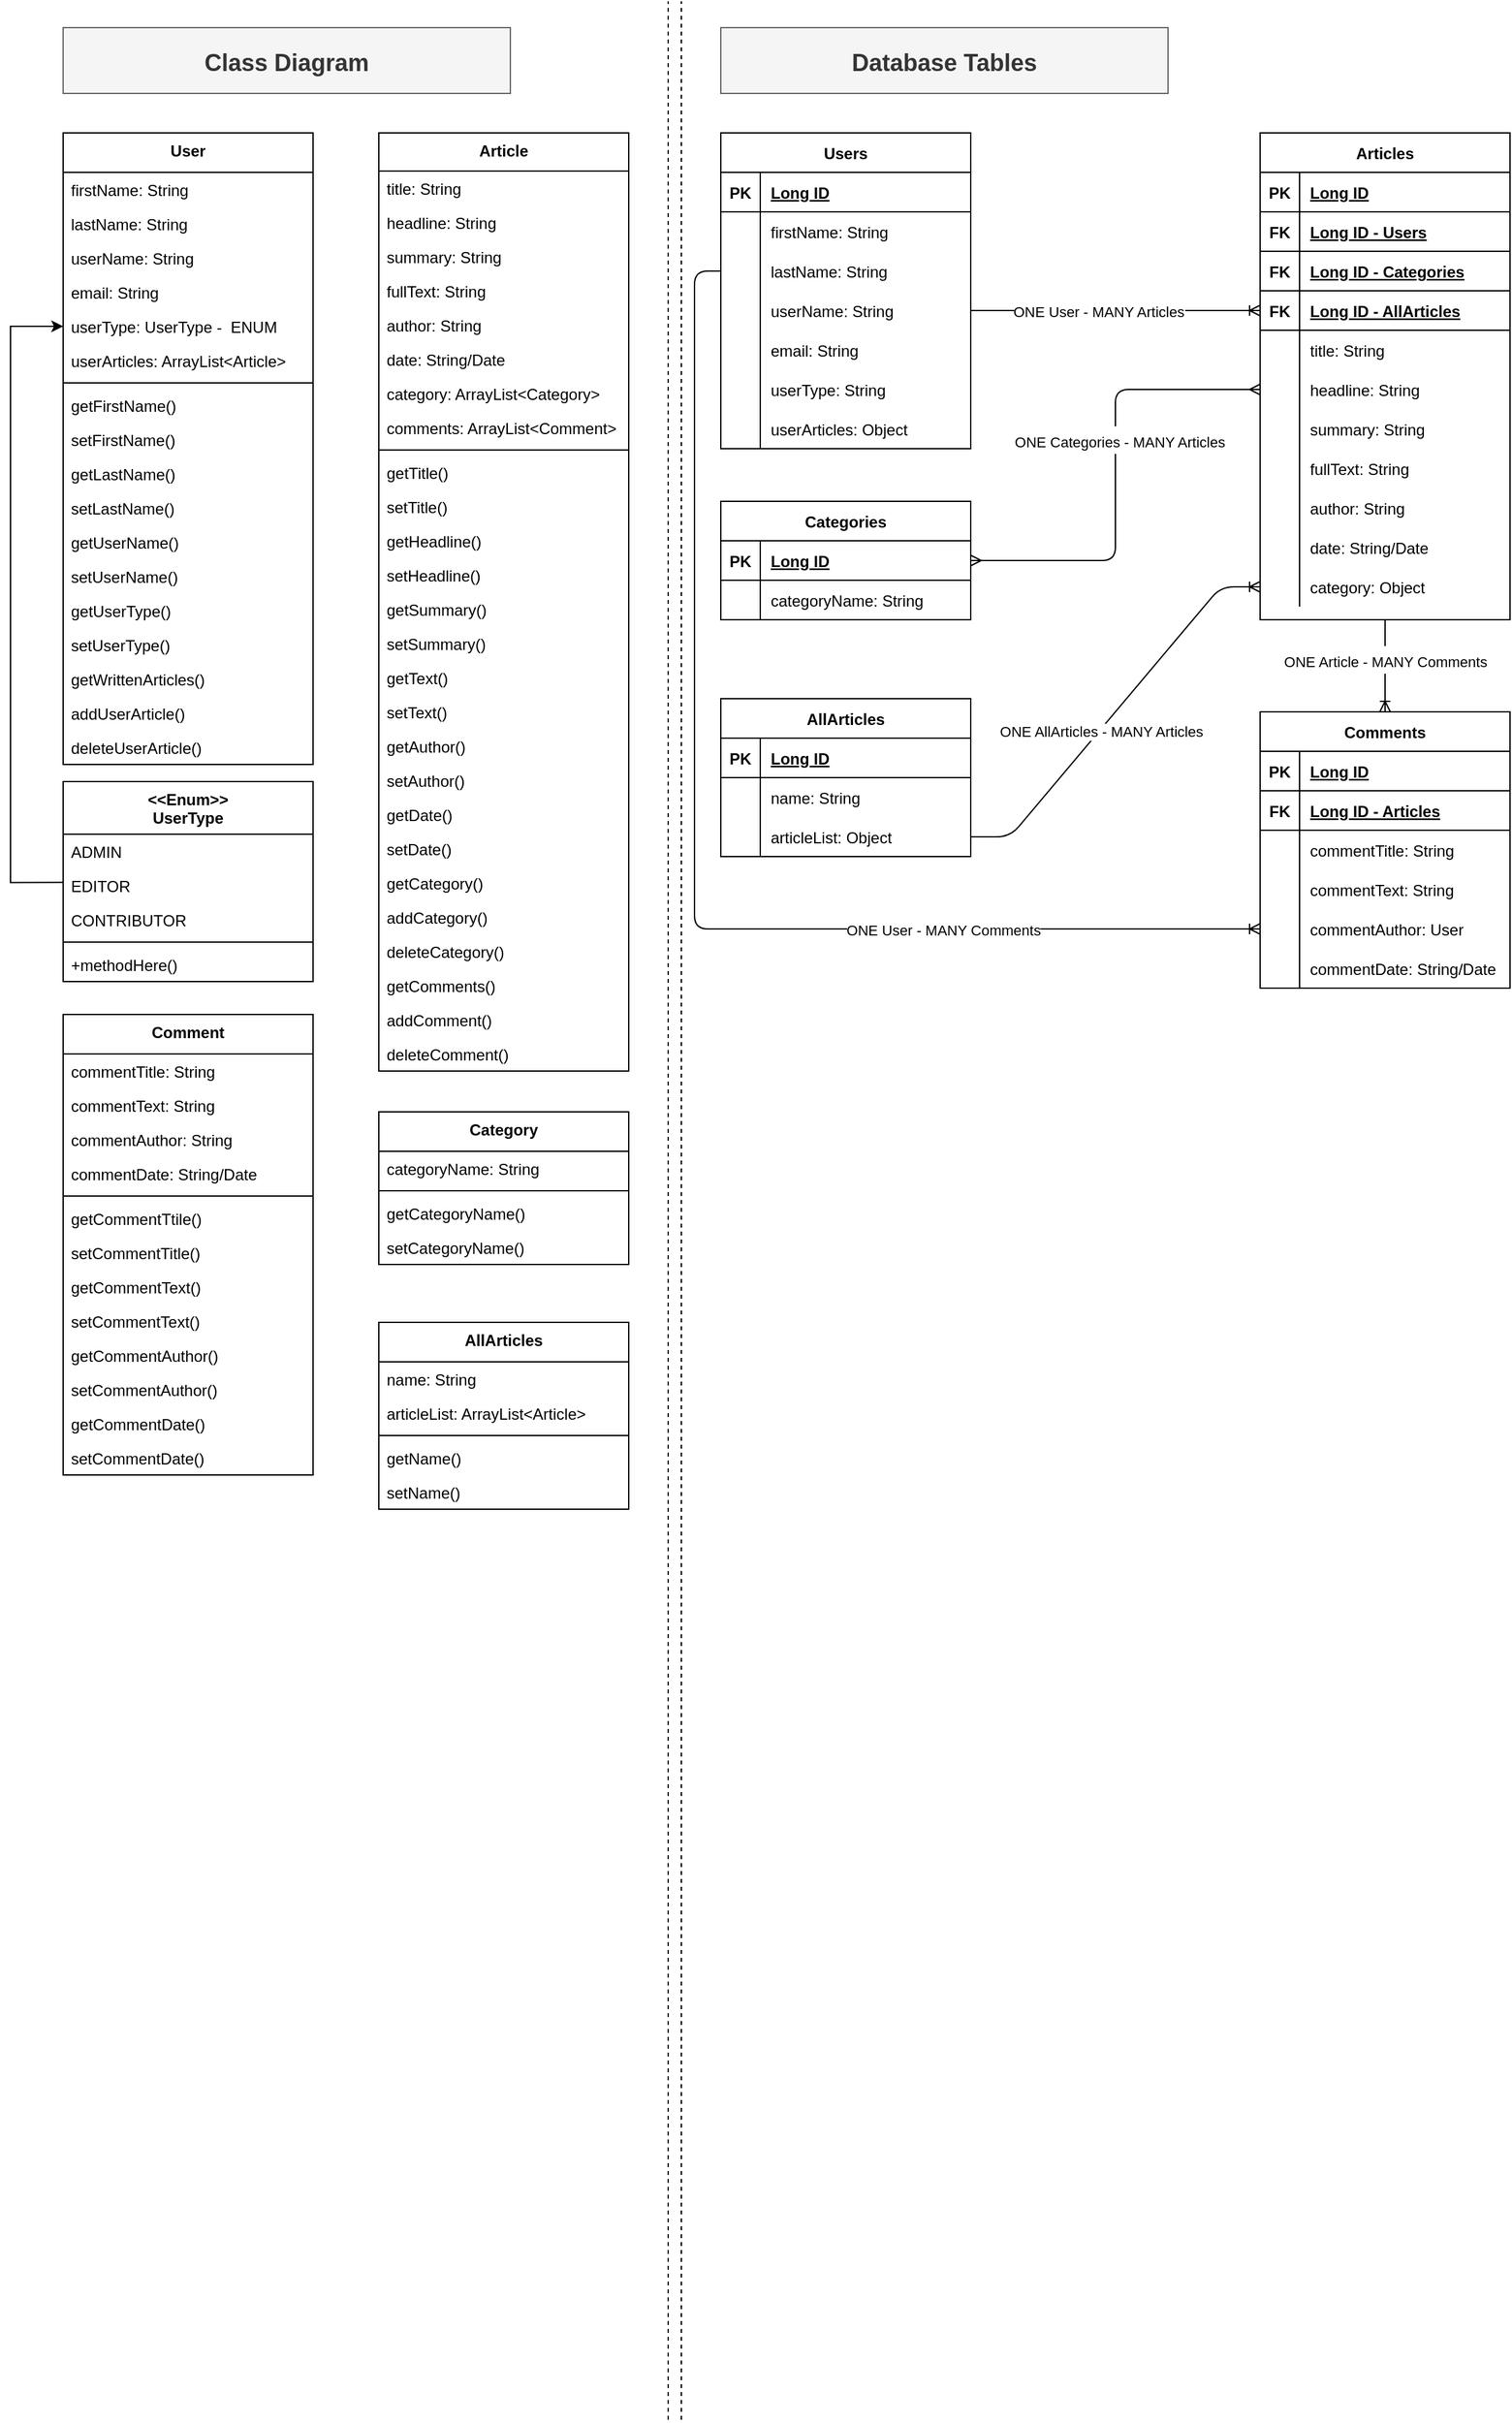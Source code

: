 <mxfile version="14.4.3" type="device"><diagram id="wTZEU-mO4rp6xFmMbXBt" name="Page-1"><mxGraphModel dx="699" dy="801" grid="1" gridSize="10" guides="1" tooltips="1" connect="1" arrows="1" fold="1" page="1" pageScale="1" pageWidth="1169" pageHeight="827" math="0" shadow="0"><root><mxCell id="0"/><mxCell id="1" parent="0"/><mxCell id="v33vJgO5333b17nx0yNe-55" value="User" style="swimlane;fontStyle=1;align=center;verticalAlign=top;childLayout=stackLayout;horizontal=1;startSize=30;horizontalStack=0;resizeParent=1;resizeParentMax=0;resizeLast=0;collapsible=1;marginBottom=0;rounded=0;shadow=0;glass=0;strokeColor=#000000;swimlaneFillColor=#FFFFFF;" parent="1" vertex="1"><mxGeometry x="60" y="100" width="190" height="480" as="geometry"/></mxCell><mxCell id="v33vJgO5333b17nx0yNe-56" value="firstName: String" style="text;strokeColor=none;fillColor=none;align=left;verticalAlign=top;spacingLeft=4;spacingRight=4;overflow=hidden;rotatable=0;points=[[0,0.5],[1,0.5]];portConstraint=eastwest;" parent="v33vJgO5333b17nx0yNe-55" vertex="1"><mxGeometry y="30" width="190" height="26" as="geometry"/></mxCell><mxCell id="v33vJgO5333b17nx0yNe-59" value="lastName: String" style="text;strokeColor=none;fillColor=none;align=left;verticalAlign=top;spacingLeft=4;spacingRight=4;overflow=hidden;rotatable=0;points=[[0,0.5],[1,0.5]];portConstraint=eastwest;" parent="v33vJgO5333b17nx0yNe-55" vertex="1"><mxGeometry y="56" width="190" height="26" as="geometry"/></mxCell><mxCell id="v33vJgO5333b17nx0yNe-60" value="userName: String" style="text;strokeColor=none;fillColor=none;align=left;verticalAlign=top;spacingLeft=4;spacingRight=4;overflow=hidden;rotatable=0;points=[[0,0.5],[1,0.5]];portConstraint=eastwest;" parent="v33vJgO5333b17nx0yNe-55" vertex="1"><mxGeometry y="82" width="190" height="26" as="geometry"/></mxCell><mxCell id="v33vJgO5333b17nx0yNe-63" value="email: String" style="text;strokeColor=none;fillColor=none;align=left;verticalAlign=top;spacingLeft=4;spacingRight=4;overflow=hidden;rotatable=0;points=[[0,0.5],[1,0.5]];portConstraint=eastwest;" parent="v33vJgO5333b17nx0yNe-55" vertex="1"><mxGeometry y="108" width="190" height="26" as="geometry"/></mxCell><mxCell id="v33vJgO5333b17nx0yNe-61" value="userType: UserType -  ENUM" style="text;strokeColor=none;fillColor=none;align=left;verticalAlign=top;spacingLeft=4;spacingRight=4;overflow=hidden;rotatable=0;points=[[0,0.5],[1,0.5]];portConstraint=eastwest;" parent="v33vJgO5333b17nx0yNe-55" vertex="1"><mxGeometry y="134" width="190" height="26" as="geometry"/></mxCell><mxCell id="v33vJgO5333b17nx0yNe-77" value="userArticles: ArrayList&lt;Article&gt;" style="text;strokeColor=none;fillColor=none;align=left;verticalAlign=top;spacingLeft=4;spacingRight=4;overflow=hidden;rotatable=0;points=[[0,0.5],[1,0.5]];portConstraint=eastwest;" parent="v33vJgO5333b17nx0yNe-55" vertex="1"><mxGeometry y="160" width="190" height="26" as="geometry"/></mxCell><mxCell id="v33vJgO5333b17nx0yNe-57" value="" style="line;strokeWidth=1;fillColor=none;align=left;verticalAlign=middle;spacingTop=-1;spacingLeft=3;spacingRight=3;rotatable=0;labelPosition=right;points=[];portConstraint=eastwest;" parent="v33vJgO5333b17nx0yNe-55" vertex="1"><mxGeometry y="186" width="190" height="8" as="geometry"/></mxCell><mxCell id="v33vJgO5333b17nx0yNe-58" value="getFirstName()" style="text;strokeColor=none;fillColor=none;align=left;verticalAlign=top;spacingLeft=4;spacingRight=4;overflow=hidden;rotatable=0;points=[[0,0.5],[1,0.5]];portConstraint=eastwest;" parent="v33vJgO5333b17nx0yNe-55" vertex="1"><mxGeometry y="194" width="190" height="26" as="geometry"/></mxCell><mxCell id="v33vJgO5333b17nx0yNe-74" value="setFirstName()" style="text;strokeColor=none;fillColor=none;align=left;verticalAlign=top;spacingLeft=4;spacingRight=4;overflow=hidden;rotatable=0;points=[[0,0.5],[1,0.5]];portConstraint=eastwest;" parent="v33vJgO5333b17nx0yNe-55" vertex="1"><mxGeometry y="220" width="190" height="26" as="geometry"/></mxCell><mxCell id="v33vJgO5333b17nx0yNe-75" value="getLastName()" style="text;strokeColor=none;fillColor=none;align=left;verticalAlign=top;spacingLeft=4;spacingRight=4;overflow=hidden;rotatable=0;points=[[0,0.5],[1,0.5]];portConstraint=eastwest;" parent="v33vJgO5333b17nx0yNe-55" vertex="1"><mxGeometry y="246" width="190" height="26" as="geometry"/></mxCell><mxCell id="v33vJgO5333b17nx0yNe-76" value="setLastName()" style="text;strokeColor=none;fillColor=none;align=left;verticalAlign=top;spacingLeft=4;spacingRight=4;overflow=hidden;rotatable=0;points=[[0,0.5],[1,0.5]];portConstraint=eastwest;" parent="v33vJgO5333b17nx0yNe-55" vertex="1"><mxGeometry y="272" width="190" height="26" as="geometry"/></mxCell><mxCell id="v33vJgO5333b17nx0yNe-78" value="getUserName()" style="text;strokeColor=none;fillColor=none;align=left;verticalAlign=top;spacingLeft=4;spacingRight=4;overflow=hidden;rotatable=0;points=[[0,0.5],[1,0.5]];portConstraint=eastwest;" parent="v33vJgO5333b17nx0yNe-55" vertex="1"><mxGeometry y="298" width="190" height="26" as="geometry"/></mxCell><mxCell id="v33vJgO5333b17nx0yNe-79" value="setUserName()" style="text;strokeColor=none;fillColor=none;align=left;verticalAlign=top;spacingLeft=4;spacingRight=4;overflow=hidden;rotatable=0;points=[[0,0.5],[1,0.5]];portConstraint=eastwest;" parent="v33vJgO5333b17nx0yNe-55" vertex="1"><mxGeometry y="324" width="190" height="26" as="geometry"/></mxCell><mxCell id="v33vJgO5333b17nx0yNe-81" value="getUserType()" style="text;strokeColor=none;fillColor=none;align=left;verticalAlign=top;spacingLeft=4;spacingRight=4;overflow=hidden;rotatable=0;points=[[0,0.5],[1,0.5]];portConstraint=eastwest;" parent="v33vJgO5333b17nx0yNe-55" vertex="1"><mxGeometry y="350" width="190" height="26" as="geometry"/></mxCell><mxCell id="v33vJgO5333b17nx0yNe-82" value="setUserType()" style="text;strokeColor=none;fillColor=none;align=left;verticalAlign=top;spacingLeft=4;spacingRight=4;overflow=hidden;rotatable=0;points=[[0,0.5],[1,0.5]];portConstraint=eastwest;" parent="v33vJgO5333b17nx0yNe-55" vertex="1"><mxGeometry y="376" width="190" height="26" as="geometry"/></mxCell><mxCell id="v33vJgO5333b17nx0yNe-83" value="getWrittenArticles()" style="text;strokeColor=none;fillColor=none;align=left;verticalAlign=top;spacingLeft=4;spacingRight=4;overflow=hidden;rotatable=0;points=[[0,0.5],[1,0.5]];portConstraint=eastwest;" parent="v33vJgO5333b17nx0yNe-55" vertex="1"><mxGeometry y="402" width="190" height="26" as="geometry"/></mxCell><mxCell id="v33vJgO5333b17nx0yNe-84" value="addUserArticle()" style="text;strokeColor=none;fillColor=none;align=left;verticalAlign=top;spacingLeft=4;spacingRight=4;overflow=hidden;rotatable=0;points=[[0,0.5],[1,0.5]];portConstraint=eastwest;" parent="v33vJgO5333b17nx0yNe-55" vertex="1"><mxGeometry y="428" width="190" height="26" as="geometry"/></mxCell><mxCell id="v33vJgO5333b17nx0yNe-149" value="deleteUserArticle()" style="text;strokeColor=none;fillColor=none;align=left;verticalAlign=top;spacingLeft=4;spacingRight=4;overflow=hidden;rotatable=0;points=[[0,0.5],[1,0.5]];portConstraint=eastwest;" parent="v33vJgO5333b17nx0yNe-55" vertex="1"><mxGeometry y="454" width="190" height="26" as="geometry"/></mxCell><mxCell id="v33vJgO5333b17nx0yNe-64" value="Article" style="swimlane;fontStyle=1;align=center;verticalAlign=top;childLayout=stackLayout;horizontal=1;startSize=29;horizontalStack=0;resizeParent=1;resizeParentMax=0;resizeLast=0;collapsible=1;marginBottom=0;rounded=0;shadow=0;glass=0;strokeColor=#000000;swimlaneFillColor=#FFFFFF;" parent="1" vertex="1"><mxGeometry x="300" y="100" width="190" height="713" as="geometry"/></mxCell><mxCell id="v33vJgO5333b17nx0yNe-65" value="title: String" style="text;strokeColor=none;fillColor=none;align=left;verticalAlign=top;spacingLeft=4;spacingRight=4;overflow=hidden;rotatable=0;points=[[0,0.5],[1,0.5]];portConstraint=eastwest;" parent="v33vJgO5333b17nx0yNe-64" vertex="1"><mxGeometry y="29" width="190" height="26" as="geometry"/></mxCell><mxCell id="v33vJgO5333b17nx0yNe-72" value="headline: String" style="text;strokeColor=none;fillColor=none;align=left;verticalAlign=top;spacingLeft=4;spacingRight=4;overflow=hidden;rotatable=0;points=[[0,0.5],[1,0.5]];portConstraint=eastwest;" parent="v33vJgO5333b17nx0yNe-64" vertex="1"><mxGeometry y="55" width="190" height="26" as="geometry"/></mxCell><mxCell id="v33vJgO5333b17nx0yNe-73" value="summary: String" style="text;strokeColor=none;fillColor=none;align=left;verticalAlign=top;spacingLeft=4;spacingRight=4;overflow=hidden;rotatable=0;points=[[0,0.5],[1,0.5]];portConstraint=eastwest;" parent="v33vJgO5333b17nx0yNe-64" vertex="1"><mxGeometry y="81" width="190" height="26" as="geometry"/></mxCell><mxCell id="v33vJgO5333b17nx0yNe-66" value="fullText: String" style="text;strokeColor=none;fillColor=none;align=left;verticalAlign=top;spacingLeft=4;spacingRight=4;overflow=hidden;rotatable=0;points=[[0,0.5],[1,0.5]];portConstraint=eastwest;" parent="v33vJgO5333b17nx0yNe-64" vertex="1"><mxGeometry y="107" width="190" height="26" as="geometry"/></mxCell><mxCell id="v33vJgO5333b17nx0yNe-67" value="author: String" style="text;strokeColor=none;fillColor=none;align=left;verticalAlign=top;spacingLeft=4;spacingRight=4;overflow=hidden;rotatable=0;points=[[0,0.5],[1,0.5]];portConstraint=eastwest;" parent="v33vJgO5333b17nx0yNe-64" vertex="1"><mxGeometry y="133" width="190" height="26" as="geometry"/></mxCell><mxCell id="v33vJgO5333b17nx0yNe-68" value="date: String/Date" style="text;strokeColor=none;fillColor=none;align=left;verticalAlign=top;spacingLeft=4;spacingRight=4;overflow=hidden;rotatable=0;points=[[0,0.5],[1,0.5]];portConstraint=eastwest;" parent="v33vJgO5333b17nx0yNe-64" vertex="1"><mxGeometry y="159" width="190" height="26" as="geometry"/></mxCell><mxCell id="v33vJgO5333b17nx0yNe-69" value="category: ArrayList&lt;Category&gt;" style="text;strokeColor=none;fillColor=none;align=left;verticalAlign=top;spacingLeft=4;spacingRight=4;overflow=hidden;rotatable=0;points=[[0,0.5],[1,0.5]];portConstraint=eastwest;" parent="v33vJgO5333b17nx0yNe-64" vertex="1"><mxGeometry y="185" width="190" height="26" as="geometry"/></mxCell><mxCell id="v33vJgO5333b17nx0yNe-268" value="comments: ArrayList&lt;Comment&gt;" style="text;strokeColor=none;fillColor=none;align=left;verticalAlign=top;spacingLeft=4;spacingRight=4;overflow=hidden;rotatable=0;points=[[0,0.5],[1,0.5]];portConstraint=eastwest;" parent="v33vJgO5333b17nx0yNe-64" vertex="1"><mxGeometry y="211" width="190" height="26" as="geometry"/></mxCell><mxCell id="v33vJgO5333b17nx0yNe-70" value="" style="line;strokeWidth=1;fillColor=none;align=left;verticalAlign=middle;spacingTop=-1;spacingLeft=3;spacingRight=3;rotatable=0;labelPosition=right;points=[];portConstraint=eastwest;" parent="v33vJgO5333b17nx0yNe-64" vertex="1"><mxGeometry y="237" width="190" height="8" as="geometry"/></mxCell><mxCell id="v33vJgO5333b17nx0yNe-71" value="getTitle()" style="text;strokeColor=none;fillColor=none;align=left;verticalAlign=top;spacingLeft=4;spacingRight=4;overflow=hidden;rotatable=0;points=[[0,0.5],[1,0.5]];portConstraint=eastwest;" parent="v33vJgO5333b17nx0yNe-64" vertex="1"><mxGeometry y="245" width="190" height="26" as="geometry"/></mxCell><mxCell id="v33vJgO5333b17nx0yNe-85" value="setTitle()" style="text;strokeColor=none;fillColor=none;align=left;verticalAlign=top;spacingLeft=4;spacingRight=4;overflow=hidden;rotatable=0;points=[[0,0.5],[1,0.5]];portConstraint=eastwest;" parent="v33vJgO5333b17nx0yNe-64" vertex="1"><mxGeometry y="271" width="190" height="26" as="geometry"/></mxCell><mxCell id="v33vJgO5333b17nx0yNe-86" value="getHeadline()" style="text;strokeColor=none;fillColor=none;align=left;verticalAlign=top;spacingLeft=4;spacingRight=4;overflow=hidden;rotatable=0;points=[[0,0.5],[1,0.5]];portConstraint=eastwest;" parent="v33vJgO5333b17nx0yNe-64" vertex="1"><mxGeometry y="297" width="190" height="26" as="geometry"/></mxCell><mxCell id="v33vJgO5333b17nx0yNe-87" value="setHeadline()" style="text;strokeColor=none;fillColor=none;align=left;verticalAlign=top;spacingLeft=4;spacingRight=4;overflow=hidden;rotatable=0;points=[[0,0.5],[1,0.5]];portConstraint=eastwest;" parent="v33vJgO5333b17nx0yNe-64" vertex="1"><mxGeometry y="323" width="190" height="26" as="geometry"/></mxCell><mxCell id="v33vJgO5333b17nx0yNe-88" value="getSummary()" style="text;strokeColor=none;fillColor=none;align=left;verticalAlign=top;spacingLeft=4;spacingRight=4;overflow=hidden;rotatable=0;points=[[0,0.5],[1,0.5]];portConstraint=eastwest;" parent="v33vJgO5333b17nx0yNe-64" vertex="1"><mxGeometry y="349" width="190" height="26" as="geometry"/></mxCell><mxCell id="v33vJgO5333b17nx0yNe-89" value="setSummary()" style="text;strokeColor=none;fillColor=none;align=left;verticalAlign=top;spacingLeft=4;spacingRight=4;overflow=hidden;rotatable=0;points=[[0,0.5],[1,0.5]];portConstraint=eastwest;" parent="v33vJgO5333b17nx0yNe-64" vertex="1"><mxGeometry y="375" width="190" height="26" as="geometry"/></mxCell><mxCell id="v33vJgO5333b17nx0yNe-90" value="getText()" style="text;strokeColor=none;fillColor=none;align=left;verticalAlign=top;spacingLeft=4;spacingRight=4;overflow=hidden;rotatable=0;points=[[0,0.5],[1,0.5]];portConstraint=eastwest;" parent="v33vJgO5333b17nx0yNe-64" vertex="1"><mxGeometry y="401" width="190" height="26" as="geometry"/></mxCell><mxCell id="v33vJgO5333b17nx0yNe-91" value="setText()" style="text;strokeColor=none;fillColor=none;align=left;verticalAlign=top;spacingLeft=4;spacingRight=4;overflow=hidden;rotatable=0;points=[[0,0.5],[1,0.5]];portConstraint=eastwest;" parent="v33vJgO5333b17nx0yNe-64" vertex="1"><mxGeometry y="427" width="190" height="26" as="geometry"/></mxCell><mxCell id="v33vJgO5333b17nx0yNe-92" value="getAuthor()" style="text;strokeColor=none;fillColor=none;align=left;verticalAlign=top;spacingLeft=4;spacingRight=4;overflow=hidden;rotatable=0;points=[[0,0.5],[1,0.5]];portConstraint=eastwest;" parent="v33vJgO5333b17nx0yNe-64" vertex="1"><mxGeometry y="453" width="190" height="26" as="geometry"/></mxCell><mxCell id="v33vJgO5333b17nx0yNe-93" value="setAuthor()" style="text;strokeColor=none;fillColor=none;align=left;verticalAlign=top;spacingLeft=4;spacingRight=4;overflow=hidden;rotatable=0;points=[[0,0.5],[1,0.5]];portConstraint=eastwest;" parent="v33vJgO5333b17nx0yNe-64" vertex="1"><mxGeometry y="479" width="190" height="26" as="geometry"/></mxCell><mxCell id="v33vJgO5333b17nx0yNe-94" value="getDate()" style="text;strokeColor=none;fillColor=none;align=left;verticalAlign=top;spacingLeft=4;spacingRight=4;overflow=hidden;rotatable=0;points=[[0,0.5],[1,0.5]];portConstraint=eastwest;" parent="v33vJgO5333b17nx0yNe-64" vertex="1"><mxGeometry y="505" width="190" height="26" as="geometry"/></mxCell><mxCell id="v33vJgO5333b17nx0yNe-95" value="setDate()" style="text;strokeColor=none;fillColor=none;align=left;verticalAlign=top;spacingLeft=4;spacingRight=4;overflow=hidden;rotatable=0;points=[[0,0.5],[1,0.5]];portConstraint=eastwest;" parent="v33vJgO5333b17nx0yNe-64" vertex="1"><mxGeometry y="531" width="190" height="26" as="geometry"/></mxCell><mxCell id="v33vJgO5333b17nx0yNe-146" value="getCategory()" style="text;strokeColor=none;fillColor=none;align=left;verticalAlign=top;spacingLeft=4;spacingRight=4;overflow=hidden;rotatable=0;points=[[0,0.5],[1,0.5]];portConstraint=eastwest;" parent="v33vJgO5333b17nx0yNe-64" vertex="1"><mxGeometry y="557" width="190" height="26" as="geometry"/></mxCell><mxCell id="v33vJgO5333b17nx0yNe-147" value="addCategory()" style="text;strokeColor=none;fillColor=none;align=left;verticalAlign=top;spacingLeft=4;spacingRight=4;overflow=hidden;rotatable=0;points=[[0,0.5],[1,0.5]];portConstraint=eastwest;" parent="v33vJgO5333b17nx0yNe-64" vertex="1"><mxGeometry y="583" width="190" height="26" as="geometry"/></mxCell><mxCell id="v33vJgO5333b17nx0yNe-148" value="deleteCategory()" style="text;strokeColor=none;fillColor=none;align=left;verticalAlign=top;spacingLeft=4;spacingRight=4;overflow=hidden;rotatable=0;points=[[0,0.5],[1,0.5]];portConstraint=eastwest;" parent="v33vJgO5333b17nx0yNe-64" vertex="1"><mxGeometry y="609" width="190" height="26" as="geometry"/></mxCell><mxCell id="v33vJgO5333b17nx0yNe-269" value="getComments()" style="text;strokeColor=none;fillColor=none;align=left;verticalAlign=top;spacingLeft=4;spacingRight=4;overflow=hidden;rotatable=0;points=[[0,0.5],[1,0.5]];portConstraint=eastwest;" parent="v33vJgO5333b17nx0yNe-64" vertex="1"><mxGeometry y="635" width="190" height="26" as="geometry"/></mxCell><mxCell id="v33vJgO5333b17nx0yNe-270" value="addComment()" style="text;strokeColor=none;fillColor=none;align=left;verticalAlign=top;spacingLeft=4;spacingRight=4;overflow=hidden;rotatable=0;points=[[0,0.5],[1,0.5]];portConstraint=eastwest;" parent="v33vJgO5333b17nx0yNe-64" vertex="1"><mxGeometry y="661" width="190" height="26" as="geometry"/></mxCell><mxCell id="v33vJgO5333b17nx0yNe-271" value="deleteComment()" style="text;strokeColor=none;fillColor=none;align=left;verticalAlign=top;spacingLeft=4;spacingRight=4;overflow=hidden;rotatable=0;points=[[0,0.5],[1,0.5]];portConstraint=eastwest;" parent="v33vJgO5333b17nx0yNe-64" vertex="1"><mxGeometry y="687" width="190" height="26" as="geometry"/></mxCell><mxCell id="v33vJgO5333b17nx0yNe-150" style="edgeStyle=orthogonalEdgeStyle;rounded=0;orthogonalLoop=1;jettySize=auto;html=1;entryX=0;entryY=0.5;entryDx=0;entryDy=0;exitX=0;exitY=0.41;exitDx=0;exitDy=0;exitPerimeter=0;" parent="1" source="v33vJgO5333b17nx0yNe-101" target="v33vJgO5333b17nx0yNe-61" edge="1"><mxGeometry relative="1" as="geometry"><mxPoint x="10" y="390" as="targetPoint"/><mxPoint x="60" y="730" as="sourcePoint"/><Array as="points"><mxPoint x="20" y="670"/><mxPoint x="20" y="247"/></Array></mxGeometry></mxCell><mxCell id="v33vJgO5333b17nx0yNe-96" value="&lt;&lt;Enum&gt;&gt;&#10;UserType" style="swimlane;fontStyle=1;align=center;verticalAlign=top;childLayout=stackLayout;horizontal=1;startSize=40;horizontalStack=0;resizeParent=1;resizeParentMax=0;resizeLast=0;collapsible=1;marginBottom=0;rounded=0;shadow=0;glass=0;strokeColor=#000000;swimlaneFillColor=#FFFFFF;" parent="1" vertex="1"><mxGeometry x="60" y="593" width="190" height="152" as="geometry"/></mxCell><mxCell id="v33vJgO5333b17nx0yNe-100" value="ADMIN" style="text;strokeColor=none;fillColor=none;align=left;verticalAlign=top;spacingLeft=4;spacingRight=4;overflow=hidden;rotatable=0;points=[[0,0.5],[1,0.5]];portConstraint=eastwest;" parent="v33vJgO5333b17nx0yNe-96" vertex="1"><mxGeometry y="40" width="190" height="26" as="geometry"/></mxCell><mxCell id="v33vJgO5333b17nx0yNe-101" value="EDITOR" style="text;strokeColor=none;fillColor=none;align=left;verticalAlign=top;spacingLeft=4;spacingRight=4;overflow=hidden;rotatable=0;points=[[0,0.5],[1,0.5]];portConstraint=eastwest;" parent="v33vJgO5333b17nx0yNe-96" vertex="1"><mxGeometry y="66" width="190" height="26" as="geometry"/></mxCell><mxCell id="v33vJgO5333b17nx0yNe-102" value="CONTRIBUTOR" style="text;strokeColor=none;fillColor=none;align=left;verticalAlign=top;spacingLeft=4;spacingRight=4;overflow=hidden;rotatable=0;points=[[0,0.5],[1,0.5]];portConstraint=eastwest;" parent="v33vJgO5333b17nx0yNe-96" vertex="1"><mxGeometry y="92" width="190" height="26" as="geometry"/></mxCell><mxCell id="v33vJgO5333b17nx0yNe-104" value="" style="line;strokeWidth=1;fillColor=none;align=left;verticalAlign=middle;spacingTop=-1;spacingLeft=3;spacingRight=3;rotatable=0;labelPosition=right;points=[];portConstraint=eastwest;" parent="v33vJgO5333b17nx0yNe-96" vertex="1"><mxGeometry y="118" width="190" height="8" as="geometry"/></mxCell><mxCell id="v33vJgO5333b17nx0yNe-105" value="+methodHere()" style="text;strokeColor=none;fillColor=none;align=left;verticalAlign=top;spacingLeft=4;spacingRight=4;overflow=hidden;rotatable=0;points=[[0,0.5],[1,0.5]];portConstraint=eastwest;" parent="v33vJgO5333b17nx0yNe-96" vertex="1"><mxGeometry y="126" width="190" height="26" as="geometry"/></mxCell><mxCell id="v33vJgO5333b17nx0yNe-128" value="Category" style="swimlane;fontStyle=1;align=center;verticalAlign=top;childLayout=stackLayout;horizontal=1;startSize=30;horizontalStack=0;resizeParent=1;resizeParentMax=0;resizeLast=0;collapsible=1;marginBottom=0;rounded=0;shadow=0;glass=0;strokeColor=#000000;swimlaneFillColor=#FFFFFF;" parent="1" vertex="1"><mxGeometry x="300" y="844" width="190" height="116" as="geometry"/></mxCell><mxCell id="v33vJgO5333b17nx0yNe-129" value="categoryName: String" style="text;strokeColor=none;fillColor=none;align=left;verticalAlign=top;spacingLeft=4;spacingRight=4;overflow=hidden;rotatable=0;points=[[0,0.5],[1,0.5]];portConstraint=eastwest;" parent="v33vJgO5333b17nx0yNe-128" vertex="1"><mxGeometry y="30" width="190" height="26" as="geometry"/></mxCell><mxCell id="v33vJgO5333b17nx0yNe-135" value="" style="line;strokeWidth=1;fillColor=none;align=left;verticalAlign=middle;spacingTop=-1;spacingLeft=3;spacingRight=3;rotatable=0;labelPosition=right;points=[];portConstraint=eastwest;" parent="v33vJgO5333b17nx0yNe-128" vertex="1"><mxGeometry y="56" width="190" height="8" as="geometry"/></mxCell><mxCell id="v33vJgO5333b17nx0yNe-136" value="getCategoryName()" style="text;strokeColor=none;fillColor=none;align=left;verticalAlign=top;spacingLeft=4;spacingRight=4;overflow=hidden;rotatable=0;points=[[0,0.5],[1,0.5]];portConstraint=eastwest;" parent="v33vJgO5333b17nx0yNe-128" vertex="1"><mxGeometry y="64" width="190" height="26" as="geometry"/></mxCell><mxCell id="v33vJgO5333b17nx0yNe-137" value="setCategoryName()" style="text;strokeColor=none;fillColor=none;align=left;verticalAlign=top;spacingLeft=4;spacingRight=4;overflow=hidden;rotatable=0;points=[[0,0.5],[1,0.5]];portConstraint=eastwest;" parent="v33vJgO5333b17nx0yNe-128" vertex="1"><mxGeometry y="90" width="190" height="26" as="geometry"/></mxCell><mxCell id="v33vJgO5333b17nx0yNe-164" value="Articles" style="shape=table;startSize=30;container=1;collapsible=1;childLayout=tableLayout;fixedRows=1;rowLines=0;fontStyle=1;align=center;resizeLast=1;rounded=0;shadow=0;glass=0;strokeColor=#000000;" parent="1" vertex="1"><mxGeometry x="970" y="100" width="190" height="370" as="geometry"/></mxCell><mxCell id="v33vJgO5333b17nx0yNe-165" value="" style="shape=partialRectangle;collapsible=0;dropTarget=0;pointerEvents=0;fillColor=none;top=0;left=0;bottom=1;right=0;points=[[0,0.5],[1,0.5]];portConstraint=eastwest;" parent="v33vJgO5333b17nx0yNe-164" vertex="1"><mxGeometry y="30" width="190" height="30" as="geometry"/></mxCell><mxCell id="v33vJgO5333b17nx0yNe-166" value="PK" style="shape=partialRectangle;connectable=0;fillColor=none;top=0;left=0;bottom=0;right=0;fontStyle=1;overflow=hidden;" parent="v33vJgO5333b17nx0yNe-165" vertex="1"><mxGeometry width="30" height="30" as="geometry"/></mxCell><mxCell id="v33vJgO5333b17nx0yNe-167" value="Long ID" style="shape=partialRectangle;connectable=0;fillColor=none;top=0;left=0;bottom=0;right=0;align=left;spacingLeft=6;fontStyle=5;overflow=hidden;" parent="v33vJgO5333b17nx0yNe-165" vertex="1"><mxGeometry x="30" width="160" height="30" as="geometry"/></mxCell><mxCell id="v33vJgO5333b17nx0yNe-305" value="" style="shape=partialRectangle;collapsible=0;dropTarget=0;pointerEvents=0;fillColor=none;top=0;left=0;bottom=1;right=0;points=[[0,0.5],[1,0.5]];portConstraint=eastwest;" parent="v33vJgO5333b17nx0yNe-164" vertex="1"><mxGeometry y="60" width="190" height="30" as="geometry"/></mxCell><mxCell id="v33vJgO5333b17nx0yNe-306" value="FK" style="shape=partialRectangle;connectable=0;fillColor=none;top=0;left=0;bottom=0;right=0;fontStyle=1;overflow=hidden;" parent="v33vJgO5333b17nx0yNe-305" vertex="1"><mxGeometry width="30" height="30" as="geometry"/></mxCell><mxCell id="v33vJgO5333b17nx0yNe-307" value="Long ID - Users" style="shape=partialRectangle;connectable=0;fillColor=none;top=0;left=0;bottom=0;right=0;align=left;spacingLeft=6;fontStyle=5;overflow=hidden;" parent="v33vJgO5333b17nx0yNe-305" vertex="1"><mxGeometry x="30" width="160" height="30" as="geometry"/></mxCell><mxCell id="v33vJgO5333b17nx0yNe-311" value="" style="shape=partialRectangle;collapsible=0;dropTarget=0;pointerEvents=0;fillColor=none;top=0;left=0;bottom=1;right=0;points=[[0,0.5],[1,0.5]];portConstraint=eastwest;" parent="v33vJgO5333b17nx0yNe-164" vertex="1"><mxGeometry y="90" width="190" height="30" as="geometry"/></mxCell><mxCell id="v33vJgO5333b17nx0yNe-312" value="FK" style="shape=partialRectangle;connectable=0;fillColor=none;top=0;left=0;bottom=0;right=0;fontStyle=1;overflow=hidden;" parent="v33vJgO5333b17nx0yNe-311" vertex="1"><mxGeometry width="30" height="30" as="geometry"/></mxCell><mxCell id="v33vJgO5333b17nx0yNe-313" value="Long ID - Categories" style="shape=partialRectangle;connectable=0;fillColor=none;top=0;left=0;bottom=0;right=0;align=left;spacingLeft=6;fontStyle=5;overflow=hidden;" parent="v33vJgO5333b17nx0yNe-311" vertex="1"><mxGeometry x="30" width="160" height="30" as="geometry"/></mxCell><mxCell id="xoEaAJNDKn8tKqbXHWtE-29" value="" style="shape=partialRectangle;collapsible=0;dropTarget=0;pointerEvents=0;fillColor=none;top=0;left=0;bottom=1;right=0;points=[[0,0.5],[1,0.5]];portConstraint=eastwest;" parent="v33vJgO5333b17nx0yNe-164" vertex="1"><mxGeometry y="120" width="190" height="30" as="geometry"/></mxCell><mxCell id="xoEaAJNDKn8tKqbXHWtE-30" value="FK" style="shape=partialRectangle;connectable=0;fillColor=none;top=0;left=0;bottom=0;right=0;fontStyle=1;overflow=hidden;" parent="xoEaAJNDKn8tKqbXHWtE-29" vertex="1"><mxGeometry width="30" height="30" as="geometry"/></mxCell><mxCell id="xoEaAJNDKn8tKqbXHWtE-31" value="Long ID - AllArticles" style="shape=partialRectangle;connectable=0;fillColor=none;top=0;left=0;bottom=0;right=0;align=left;spacingLeft=6;fontStyle=5;overflow=hidden;" parent="xoEaAJNDKn8tKqbXHWtE-29" vertex="1"><mxGeometry x="30" width="160" height="30" as="geometry"/></mxCell><mxCell id="v33vJgO5333b17nx0yNe-168" value="" style="shape=partialRectangle;collapsible=0;dropTarget=0;pointerEvents=0;fillColor=none;top=0;left=0;bottom=0;right=0;points=[[0,0.5],[1,0.5]];portConstraint=eastwest;" parent="v33vJgO5333b17nx0yNe-164" vertex="1"><mxGeometry y="150" width="190" height="30" as="geometry"/></mxCell><mxCell id="v33vJgO5333b17nx0yNe-169" value="" style="shape=partialRectangle;connectable=0;fillColor=none;top=0;left=0;bottom=0;right=0;editable=1;overflow=hidden;" parent="v33vJgO5333b17nx0yNe-168" vertex="1"><mxGeometry width="30" height="30" as="geometry"/></mxCell><mxCell id="v33vJgO5333b17nx0yNe-170" value="title: String" style="shape=partialRectangle;connectable=0;fillColor=none;top=0;left=0;bottom=0;right=0;align=left;spacingLeft=6;overflow=hidden;" parent="v33vJgO5333b17nx0yNe-168" vertex="1"><mxGeometry x="30" width="160" height="30" as="geometry"/></mxCell><mxCell id="v33vJgO5333b17nx0yNe-183" value="" style="shape=partialRectangle;collapsible=0;dropTarget=0;pointerEvents=0;fillColor=none;top=0;left=0;bottom=0;right=0;points=[[0,0.5],[1,0.5]];portConstraint=eastwest;" parent="v33vJgO5333b17nx0yNe-164" vertex="1"><mxGeometry y="180" width="190" height="30" as="geometry"/></mxCell><mxCell id="v33vJgO5333b17nx0yNe-184" value="" style="shape=partialRectangle;connectable=0;fillColor=none;top=0;left=0;bottom=0;right=0;editable=1;overflow=hidden;" parent="v33vJgO5333b17nx0yNe-183" vertex="1"><mxGeometry width="30" height="30" as="geometry"/></mxCell><mxCell id="v33vJgO5333b17nx0yNe-185" value="headline: String" style="shape=partialRectangle;connectable=0;fillColor=none;top=0;left=0;bottom=0;right=0;align=left;spacingLeft=6;overflow=hidden;" parent="v33vJgO5333b17nx0yNe-183" vertex="1"><mxGeometry x="30" width="160" height="30" as="geometry"/></mxCell><mxCell id="v33vJgO5333b17nx0yNe-171" value="" style="shape=partialRectangle;collapsible=0;dropTarget=0;pointerEvents=0;fillColor=none;top=0;left=0;bottom=0;right=0;points=[[0,0.5],[1,0.5]];portConstraint=eastwest;" parent="v33vJgO5333b17nx0yNe-164" vertex="1"><mxGeometry y="210" width="190" height="30" as="geometry"/></mxCell><mxCell id="v33vJgO5333b17nx0yNe-172" value="" style="shape=partialRectangle;connectable=0;fillColor=none;top=0;left=0;bottom=0;right=0;editable=1;overflow=hidden;" parent="v33vJgO5333b17nx0yNe-171" vertex="1"><mxGeometry width="30" height="30" as="geometry"/></mxCell><mxCell id="v33vJgO5333b17nx0yNe-173" value="summary: String" style="shape=partialRectangle;connectable=0;fillColor=none;top=0;left=0;bottom=0;right=0;align=left;spacingLeft=6;overflow=hidden;" parent="v33vJgO5333b17nx0yNe-171" vertex="1"><mxGeometry x="30" width="160" height="30" as="geometry"/></mxCell><mxCell id="v33vJgO5333b17nx0yNe-174" value="" style="shape=partialRectangle;collapsible=0;dropTarget=0;pointerEvents=0;fillColor=none;top=0;left=0;bottom=0;right=0;points=[[0,0.5],[1,0.5]];portConstraint=eastwest;" parent="v33vJgO5333b17nx0yNe-164" vertex="1"><mxGeometry y="240" width="190" height="30" as="geometry"/></mxCell><mxCell id="v33vJgO5333b17nx0yNe-175" value="" style="shape=partialRectangle;connectable=0;fillColor=none;top=0;left=0;bottom=0;right=0;editable=1;overflow=hidden;" parent="v33vJgO5333b17nx0yNe-174" vertex="1"><mxGeometry width="30" height="30" as="geometry"/></mxCell><mxCell id="v33vJgO5333b17nx0yNe-176" value="fullText: String" style="shape=partialRectangle;connectable=0;fillColor=none;top=0;left=0;bottom=0;right=0;align=left;spacingLeft=6;overflow=hidden;" parent="v33vJgO5333b17nx0yNe-174" vertex="1"><mxGeometry x="30" width="160" height="30" as="geometry"/></mxCell><mxCell id="v33vJgO5333b17nx0yNe-186" value="" style="shape=partialRectangle;collapsible=0;dropTarget=0;pointerEvents=0;fillColor=none;top=0;left=0;bottom=0;right=0;points=[[0,0.5],[1,0.5]];portConstraint=eastwest;" parent="v33vJgO5333b17nx0yNe-164" vertex="1"><mxGeometry y="270" width="190" height="30" as="geometry"/></mxCell><mxCell id="v33vJgO5333b17nx0yNe-187" value="" style="shape=partialRectangle;connectable=0;fillColor=none;top=0;left=0;bottom=0;right=0;editable=1;overflow=hidden;" parent="v33vJgO5333b17nx0yNe-186" vertex="1"><mxGeometry width="30" height="30" as="geometry"/></mxCell><mxCell id="v33vJgO5333b17nx0yNe-188" value="author: String" style="shape=partialRectangle;connectable=0;fillColor=none;top=0;left=0;bottom=0;right=0;align=left;spacingLeft=6;overflow=hidden;" parent="v33vJgO5333b17nx0yNe-186" vertex="1"><mxGeometry x="30" width="160" height="30" as="geometry"/></mxCell><mxCell id="v33vJgO5333b17nx0yNe-189" value="" style="shape=partialRectangle;collapsible=0;dropTarget=0;pointerEvents=0;fillColor=none;top=0;left=0;bottom=0;right=0;points=[[0,0.5],[1,0.5]];portConstraint=eastwest;" parent="v33vJgO5333b17nx0yNe-164" vertex="1"><mxGeometry y="300" width="190" height="30" as="geometry"/></mxCell><mxCell id="v33vJgO5333b17nx0yNe-190" value="" style="shape=partialRectangle;connectable=0;fillColor=none;top=0;left=0;bottom=0;right=0;editable=1;overflow=hidden;" parent="v33vJgO5333b17nx0yNe-189" vertex="1"><mxGeometry width="30" height="30" as="geometry"/></mxCell><mxCell id="v33vJgO5333b17nx0yNe-191" value="date: String/Date" style="shape=partialRectangle;connectable=0;fillColor=none;top=0;left=0;bottom=0;right=0;align=left;spacingLeft=6;overflow=hidden;" parent="v33vJgO5333b17nx0yNe-189" vertex="1"><mxGeometry x="30" width="160" height="30" as="geometry"/></mxCell><mxCell id="v33vJgO5333b17nx0yNe-192" value="" style="shape=partialRectangle;collapsible=0;dropTarget=0;pointerEvents=0;fillColor=none;top=0;left=0;bottom=0;right=0;points=[[0,0.5],[1,0.5]];portConstraint=eastwest;" parent="v33vJgO5333b17nx0yNe-164" vertex="1"><mxGeometry y="330" width="190" height="30" as="geometry"/></mxCell><mxCell id="v33vJgO5333b17nx0yNe-193" value="" style="shape=partialRectangle;connectable=0;fillColor=none;top=0;left=0;bottom=0;right=0;editable=1;overflow=hidden;" parent="v33vJgO5333b17nx0yNe-192" vertex="1"><mxGeometry width="30" height="30" as="geometry"/></mxCell><mxCell id="v33vJgO5333b17nx0yNe-194" value="category: Object" style="shape=partialRectangle;connectable=0;fillColor=none;top=0;left=0;bottom=0;right=0;align=left;spacingLeft=6;overflow=hidden;" parent="v33vJgO5333b17nx0yNe-192" vertex="1"><mxGeometry x="30" width="160" height="30" as="geometry"/></mxCell><mxCell id="v33vJgO5333b17nx0yNe-195" value="Users" style="shape=table;startSize=30;container=1;collapsible=1;childLayout=tableLayout;fixedRows=1;rowLines=0;fontStyle=1;align=center;resizeLast=1;rounded=0;shadow=0;glass=0;strokeColor=#000000;" parent="1" vertex="1"><mxGeometry x="560" y="100" width="190" height="240" as="geometry"/></mxCell><mxCell id="v33vJgO5333b17nx0yNe-196" value="" style="shape=partialRectangle;collapsible=0;dropTarget=0;pointerEvents=0;fillColor=none;top=0;left=0;bottom=1;right=0;points=[[0,0.5],[1,0.5]];portConstraint=eastwest;" parent="v33vJgO5333b17nx0yNe-195" vertex="1"><mxGeometry y="30" width="190" height="30" as="geometry"/></mxCell><mxCell id="v33vJgO5333b17nx0yNe-197" value="PK" style="shape=partialRectangle;connectable=0;fillColor=none;top=0;left=0;bottom=0;right=0;fontStyle=1;overflow=hidden;" parent="v33vJgO5333b17nx0yNe-196" vertex="1"><mxGeometry width="30" height="30" as="geometry"/></mxCell><mxCell id="v33vJgO5333b17nx0yNe-198" value="Long ID" style="shape=partialRectangle;connectable=0;fillColor=none;top=0;left=0;bottom=0;right=0;align=left;spacingLeft=6;fontStyle=5;overflow=hidden;" parent="v33vJgO5333b17nx0yNe-196" vertex="1"><mxGeometry x="30" width="160" height="30" as="geometry"/></mxCell><mxCell id="v33vJgO5333b17nx0yNe-199" value="" style="shape=partialRectangle;collapsible=0;dropTarget=0;pointerEvents=0;fillColor=none;top=0;left=0;bottom=0;right=0;points=[[0,0.5],[1,0.5]];portConstraint=eastwest;" parent="v33vJgO5333b17nx0yNe-195" vertex="1"><mxGeometry y="60" width="190" height="30" as="geometry"/></mxCell><mxCell id="v33vJgO5333b17nx0yNe-200" value="" style="shape=partialRectangle;connectable=0;fillColor=none;top=0;left=0;bottom=0;right=0;editable=1;overflow=hidden;" parent="v33vJgO5333b17nx0yNe-199" vertex="1"><mxGeometry width="30" height="30" as="geometry"/></mxCell><mxCell id="v33vJgO5333b17nx0yNe-201" value="firstName: String" style="shape=partialRectangle;connectable=0;fillColor=none;top=0;left=0;bottom=0;right=0;align=left;spacingLeft=6;overflow=hidden;" parent="v33vJgO5333b17nx0yNe-199" vertex="1"><mxGeometry x="30" width="160" height="30" as="geometry"/></mxCell><mxCell id="v33vJgO5333b17nx0yNe-202" value="" style="shape=partialRectangle;collapsible=0;dropTarget=0;pointerEvents=0;fillColor=none;top=0;left=0;bottom=0;right=0;points=[[0,0.5],[1,0.5]];portConstraint=eastwest;" parent="v33vJgO5333b17nx0yNe-195" vertex="1"><mxGeometry y="90" width="190" height="30" as="geometry"/></mxCell><mxCell id="v33vJgO5333b17nx0yNe-203" value="" style="shape=partialRectangle;connectable=0;fillColor=none;top=0;left=0;bottom=0;right=0;editable=1;overflow=hidden;" parent="v33vJgO5333b17nx0yNe-202" vertex="1"><mxGeometry width="30" height="30" as="geometry"/></mxCell><mxCell id="v33vJgO5333b17nx0yNe-204" value="lastName: String" style="shape=partialRectangle;connectable=0;fillColor=none;top=0;left=0;bottom=0;right=0;align=left;spacingLeft=6;overflow=hidden;" parent="v33vJgO5333b17nx0yNe-202" vertex="1"><mxGeometry x="30" width="160" height="30" as="geometry"/></mxCell><mxCell id="v33vJgO5333b17nx0yNe-205" value="" style="shape=partialRectangle;collapsible=0;dropTarget=0;pointerEvents=0;fillColor=none;top=0;left=0;bottom=0;right=0;points=[[0,0.5],[1,0.5]];portConstraint=eastwest;" parent="v33vJgO5333b17nx0yNe-195" vertex="1"><mxGeometry y="120" width="190" height="30" as="geometry"/></mxCell><mxCell id="v33vJgO5333b17nx0yNe-206" value="" style="shape=partialRectangle;connectable=0;fillColor=none;top=0;left=0;bottom=0;right=0;editable=1;overflow=hidden;" parent="v33vJgO5333b17nx0yNe-205" vertex="1"><mxGeometry width="30" height="30" as="geometry"/></mxCell><mxCell id="v33vJgO5333b17nx0yNe-207" value="userName: String" style="shape=partialRectangle;connectable=0;fillColor=none;top=0;left=0;bottom=0;right=0;align=left;spacingLeft=6;overflow=hidden;" parent="v33vJgO5333b17nx0yNe-205" vertex="1"><mxGeometry x="30" width="160" height="30" as="geometry"/></mxCell><mxCell id="v33vJgO5333b17nx0yNe-208" value="" style="shape=partialRectangle;collapsible=0;dropTarget=0;pointerEvents=0;fillColor=none;top=0;left=0;bottom=0;right=0;points=[[0,0.5],[1,0.5]];portConstraint=eastwest;" parent="v33vJgO5333b17nx0yNe-195" vertex="1"><mxGeometry y="150" width="190" height="30" as="geometry"/></mxCell><mxCell id="v33vJgO5333b17nx0yNe-209" value="" style="shape=partialRectangle;connectable=0;fillColor=none;top=0;left=0;bottom=0;right=0;editable=1;overflow=hidden;" parent="v33vJgO5333b17nx0yNe-208" vertex="1"><mxGeometry width="30" height="30" as="geometry"/></mxCell><mxCell id="v33vJgO5333b17nx0yNe-210" value="email: String" style="shape=partialRectangle;connectable=0;fillColor=none;top=0;left=0;bottom=0;right=0;align=left;spacingLeft=6;overflow=hidden;" parent="v33vJgO5333b17nx0yNe-208" vertex="1"><mxGeometry x="30" width="160" height="30" as="geometry"/></mxCell><mxCell id="v33vJgO5333b17nx0yNe-211" value="" style="shape=partialRectangle;collapsible=0;dropTarget=0;pointerEvents=0;fillColor=none;top=0;left=0;bottom=0;right=0;points=[[0,0.5],[1,0.5]];portConstraint=eastwest;" parent="v33vJgO5333b17nx0yNe-195" vertex="1"><mxGeometry y="180" width="190" height="30" as="geometry"/></mxCell><mxCell id="v33vJgO5333b17nx0yNe-212" value="" style="shape=partialRectangle;connectable=0;fillColor=none;top=0;left=0;bottom=0;right=0;editable=1;overflow=hidden;" parent="v33vJgO5333b17nx0yNe-211" vertex="1"><mxGeometry width="30" height="30" as="geometry"/></mxCell><mxCell id="v33vJgO5333b17nx0yNe-213" value="userType: String" style="shape=partialRectangle;connectable=0;fillColor=none;top=0;left=0;bottom=0;right=0;align=left;spacingLeft=6;overflow=hidden;" parent="v33vJgO5333b17nx0yNe-211" vertex="1"><mxGeometry x="30" width="160" height="30" as="geometry"/></mxCell><mxCell id="v33vJgO5333b17nx0yNe-214" value="" style="shape=partialRectangle;collapsible=0;dropTarget=0;pointerEvents=0;fillColor=none;top=0;left=0;bottom=0;right=0;points=[[0,0.5],[1,0.5]];portConstraint=eastwest;" parent="v33vJgO5333b17nx0yNe-195" vertex="1"><mxGeometry y="210" width="190" height="30" as="geometry"/></mxCell><mxCell id="v33vJgO5333b17nx0yNe-215" value="" style="shape=partialRectangle;connectable=0;fillColor=none;top=0;left=0;bottom=0;right=0;editable=1;overflow=hidden;" parent="v33vJgO5333b17nx0yNe-214" vertex="1"><mxGeometry width="30" height="30" as="geometry"/></mxCell><mxCell id="v33vJgO5333b17nx0yNe-216" value="userArticles: Object" style="shape=partialRectangle;connectable=0;fillColor=none;top=0;left=0;bottom=0;right=0;align=left;spacingLeft=6;overflow=hidden;" parent="v33vJgO5333b17nx0yNe-214" vertex="1"><mxGeometry x="30" width="160" height="30" as="geometry"/></mxCell><mxCell id="v33vJgO5333b17nx0yNe-220" value="Categories" style="shape=table;startSize=30;container=1;collapsible=1;childLayout=tableLayout;fixedRows=1;rowLines=0;fontStyle=1;align=center;resizeLast=1;rounded=0;shadow=0;glass=0;strokeColor=#000000;" parent="1" vertex="1"><mxGeometry x="560" y="380" width="190" height="90" as="geometry"/></mxCell><mxCell id="v33vJgO5333b17nx0yNe-221" value="" style="shape=partialRectangle;collapsible=0;dropTarget=0;pointerEvents=0;fillColor=none;top=0;left=0;bottom=1;right=0;points=[[0,0.5],[1,0.5]];portConstraint=eastwest;" parent="v33vJgO5333b17nx0yNe-220" vertex="1"><mxGeometry y="30" width="190" height="30" as="geometry"/></mxCell><mxCell id="v33vJgO5333b17nx0yNe-222" value="PK" style="shape=partialRectangle;connectable=0;fillColor=none;top=0;left=0;bottom=0;right=0;fontStyle=1;overflow=hidden;" parent="v33vJgO5333b17nx0yNe-221" vertex="1"><mxGeometry width="30" height="30" as="geometry"/></mxCell><mxCell id="v33vJgO5333b17nx0yNe-223" value="Long ID" style="shape=partialRectangle;connectable=0;fillColor=none;top=0;left=0;bottom=0;right=0;align=left;spacingLeft=6;fontStyle=5;overflow=hidden;" parent="v33vJgO5333b17nx0yNe-221" vertex="1"><mxGeometry x="30" width="160" height="30" as="geometry"/></mxCell><mxCell id="v33vJgO5333b17nx0yNe-224" value="" style="shape=partialRectangle;collapsible=0;dropTarget=0;pointerEvents=0;fillColor=none;top=0;left=0;bottom=0;right=0;points=[[0,0.5],[1,0.5]];portConstraint=eastwest;" parent="v33vJgO5333b17nx0yNe-220" vertex="1"><mxGeometry y="60" width="190" height="30" as="geometry"/></mxCell><mxCell id="v33vJgO5333b17nx0yNe-225" value="" style="shape=partialRectangle;connectable=0;fillColor=none;top=0;left=0;bottom=0;right=0;editable=1;overflow=hidden;" parent="v33vJgO5333b17nx0yNe-224" vertex="1"><mxGeometry width="30" height="30" as="geometry"/></mxCell><mxCell id="v33vJgO5333b17nx0yNe-226" value="categoryName: String" style="shape=partialRectangle;connectable=0;fillColor=none;top=0;left=0;bottom=0;right=0;align=left;spacingLeft=6;overflow=hidden;" parent="v33vJgO5333b17nx0yNe-224" vertex="1"><mxGeometry x="30" width="160" height="30" as="geometry"/></mxCell><mxCell id="v33vJgO5333b17nx0yNe-243" value="" style="edgeStyle=entityRelationEdgeStyle;fontSize=12;html=1;endArrow=ERoneToMany;exitX=1;exitY=0.5;exitDx=0;exitDy=0;entryX=0;entryY=0.5;entryDx=0;entryDy=0;" parent="1" source="v33vJgO5333b17nx0yNe-205" target="xoEaAJNDKn8tKqbXHWtE-29" edge="1"><mxGeometry width="100" height="100" relative="1" as="geometry"><mxPoint x="810" y="170" as="sourcePoint"/><mxPoint x="910" y="70" as="targetPoint"/></mxGeometry></mxCell><mxCell id="v33vJgO5333b17nx0yNe-244" value="ONE User - MANY Articles" style="edgeLabel;html=1;align=center;verticalAlign=middle;resizable=0;points=[];" parent="v33vJgO5333b17nx0yNe-243" vertex="1" connectable="0"><mxGeometry x="-0.117" y="-1" relative="1" as="geometry"><mxPoint as="offset"/></mxGeometry></mxCell><mxCell id="v33vJgO5333b17nx0yNe-248" value="" style="endArrow=none;dashed=1;html=1;" parent="1" edge="1"><mxGeometry width="50" height="50" relative="1" as="geometry"><mxPoint x="520" y="920" as="sourcePoint"/><mxPoint x="520" as="targetPoint"/></mxGeometry></mxCell><mxCell id="v33vJgO5333b17nx0yNe-250" value="" style="edgeStyle=orthogonalEdgeStyle;fontSize=12;html=1;endArrow=ERmany;startArrow=ERmany;entryX=0;entryY=0.5;entryDx=0;entryDy=0;exitX=1;exitY=0.5;exitDx=0;exitDy=0;" parent="1" source="v33vJgO5333b17nx0yNe-221" target="v33vJgO5333b17nx0yNe-183" edge="1"><mxGeometry width="100" height="100" relative="1" as="geometry"><mxPoint x="760" y="430" as="sourcePoint"/><mxPoint x="950" y="295" as="targetPoint"/><Array as="points"><mxPoint x="860" y="425"/><mxPoint x="860" y="295"/></Array></mxGeometry></mxCell><mxCell id="v33vJgO5333b17nx0yNe-280" value="&lt;span style=&quot;font-size: 11px&quot;&gt;ONE Categories - MANY Articles&lt;/span&gt;" style="edgeLabel;html=1;align=center;verticalAlign=middle;resizable=0;points=[];fontSize=18;" parent="v33vJgO5333b17nx0yNe-250" vertex="1" connectable="0"><mxGeometry x="-0.787" y="1" relative="1" as="geometry"><mxPoint x="75" y="-91" as="offset"/></mxGeometry></mxCell><mxCell id="v33vJgO5333b17nx0yNe-255" value="Class Diagram" style="text;align=center;fontStyle=1;verticalAlign=middle;spacingLeft=3;spacingRight=3;strokeColor=#666666;rotatable=0;points=[[0,0.5],[1,0.5]];portConstraint=eastwest;rounded=0;shadow=0;glass=0;fillColor=#f5f5f5;fontColor=#333333;fontSize=18;" parent="1" vertex="1"><mxGeometry x="60" y="20" width="340" height="50" as="geometry"/></mxCell><mxCell id="v33vJgO5333b17nx0yNe-256" value="Database Tables" style="text;align=center;fontStyle=1;verticalAlign=middle;spacingLeft=3;spacingRight=3;strokeColor=#666666;rotatable=0;points=[[0,0.5],[1,0.5]];portConstraint=eastwest;rounded=0;shadow=0;glass=0;fillColor=#f5f5f5;fontColor=#333333;fontSize=18;" parent="1" vertex="1"><mxGeometry x="560" y="20" width="340" height="50" as="geometry"/></mxCell><mxCell id="v33vJgO5333b17nx0yNe-257" value="" style="endArrow=none;dashed=1;html=1;" parent="1" edge="1"><mxGeometry width="50" height="50" relative="1" as="geometry"><mxPoint x="530" y="920" as="sourcePoint"/><mxPoint x="530" as="targetPoint"/></mxGeometry></mxCell><mxCell id="v33vJgO5333b17nx0yNe-258" value="" style="endArrow=none;dashed=1;html=1;" parent="1" edge="1"><mxGeometry width="50" height="50" relative="1" as="geometry"><mxPoint x="520" y="1838" as="sourcePoint"/><mxPoint x="520" y="918" as="targetPoint"/></mxGeometry></mxCell><mxCell id="v33vJgO5333b17nx0yNe-259" value="" style="endArrow=none;dashed=1;html=1;" parent="1" edge="1"><mxGeometry width="50" height="50" relative="1" as="geometry"><mxPoint x="530" y="1838" as="sourcePoint"/><mxPoint x="530" y="918" as="targetPoint"/></mxGeometry></mxCell><mxCell id="v33vJgO5333b17nx0yNe-260" value="Comment" style="swimlane;fontStyle=1;align=center;verticalAlign=top;childLayout=stackLayout;horizontal=1;startSize=30;horizontalStack=0;resizeParent=1;resizeParentMax=0;resizeLast=0;collapsible=1;marginBottom=0;rounded=0;shadow=0;glass=0;strokeColor=#000000;swimlaneFillColor=#FFFFFF;" parent="1" vertex="1"><mxGeometry x="60" y="770" width="190" height="350" as="geometry"/></mxCell><mxCell id="v33vJgO5333b17nx0yNe-261" value="commentTitle: String" style="text;strokeColor=none;fillColor=none;align=left;verticalAlign=top;spacingLeft=4;spacingRight=4;overflow=hidden;rotatable=0;points=[[0,0.5],[1,0.5]];portConstraint=eastwest;" parent="v33vJgO5333b17nx0yNe-260" vertex="1"><mxGeometry y="30" width="190" height="26" as="geometry"/></mxCell><mxCell id="v33vJgO5333b17nx0yNe-265" value="commentText: String" style="text;strokeColor=none;fillColor=none;align=left;verticalAlign=top;spacingLeft=4;spacingRight=4;overflow=hidden;rotatable=0;points=[[0,0.5],[1,0.5]];portConstraint=eastwest;" parent="v33vJgO5333b17nx0yNe-260" vertex="1"><mxGeometry y="56" width="190" height="26" as="geometry"/></mxCell><mxCell id="v33vJgO5333b17nx0yNe-266" value="commentAuthor: String" style="text;strokeColor=none;fillColor=none;align=left;verticalAlign=top;spacingLeft=4;spacingRight=4;overflow=hidden;rotatable=0;points=[[0,0.5],[1,0.5]];portConstraint=eastwest;" parent="v33vJgO5333b17nx0yNe-260" vertex="1"><mxGeometry y="82" width="190" height="26" as="geometry"/></mxCell><mxCell id="v33vJgO5333b17nx0yNe-267" value="commentDate: String/Date" style="text;strokeColor=none;fillColor=none;align=left;verticalAlign=top;spacingLeft=4;spacingRight=4;overflow=hidden;rotatable=0;points=[[0,0.5],[1,0.5]];portConstraint=eastwest;" parent="v33vJgO5333b17nx0yNe-260" vertex="1"><mxGeometry y="108" width="190" height="26" as="geometry"/></mxCell><mxCell id="v33vJgO5333b17nx0yNe-262" value="" style="line;strokeWidth=1;fillColor=none;align=left;verticalAlign=middle;spacingTop=-1;spacingLeft=3;spacingRight=3;rotatable=0;labelPosition=right;points=[];portConstraint=eastwest;" parent="v33vJgO5333b17nx0yNe-260" vertex="1"><mxGeometry y="134" width="190" height="8" as="geometry"/></mxCell><mxCell id="v33vJgO5333b17nx0yNe-263" value="getCommentTtile()" style="text;strokeColor=none;fillColor=none;align=left;verticalAlign=top;spacingLeft=4;spacingRight=4;overflow=hidden;rotatable=0;points=[[0,0.5],[1,0.5]];portConstraint=eastwest;" parent="v33vJgO5333b17nx0yNe-260" vertex="1"><mxGeometry y="142" width="190" height="26" as="geometry"/></mxCell><mxCell id="v33vJgO5333b17nx0yNe-272" value="setCommentTitle()" style="text;strokeColor=none;fillColor=none;align=left;verticalAlign=top;spacingLeft=4;spacingRight=4;overflow=hidden;rotatable=0;points=[[0,0.5],[1,0.5]];portConstraint=eastwest;" parent="v33vJgO5333b17nx0yNe-260" vertex="1"><mxGeometry y="168" width="190" height="26" as="geometry"/></mxCell><mxCell id="v33vJgO5333b17nx0yNe-274" value="getCommentText()" style="text;strokeColor=none;fillColor=none;align=left;verticalAlign=top;spacingLeft=4;spacingRight=4;overflow=hidden;rotatable=0;points=[[0,0.5],[1,0.5]];portConstraint=eastwest;" parent="v33vJgO5333b17nx0yNe-260" vertex="1"><mxGeometry y="194" width="190" height="26" as="geometry"/></mxCell><mxCell id="v33vJgO5333b17nx0yNe-275" value="setCommentText()" style="text;strokeColor=none;fillColor=none;align=left;verticalAlign=top;spacingLeft=4;spacingRight=4;overflow=hidden;rotatable=0;points=[[0,0.5],[1,0.5]];portConstraint=eastwest;" parent="v33vJgO5333b17nx0yNe-260" vertex="1"><mxGeometry y="220" width="190" height="26" as="geometry"/></mxCell><mxCell id="v33vJgO5333b17nx0yNe-278" value="getCommentAuthor()" style="text;strokeColor=none;fillColor=none;align=left;verticalAlign=top;spacingLeft=4;spacingRight=4;overflow=hidden;rotatable=0;points=[[0,0.5],[1,0.5]];portConstraint=eastwest;" parent="v33vJgO5333b17nx0yNe-260" vertex="1"><mxGeometry y="246" width="190" height="26" as="geometry"/></mxCell><mxCell id="v33vJgO5333b17nx0yNe-279" value="setCommentAuthor()" style="text;strokeColor=none;fillColor=none;align=left;verticalAlign=top;spacingLeft=4;spacingRight=4;overflow=hidden;rotatable=0;points=[[0,0.5],[1,0.5]];portConstraint=eastwest;" parent="v33vJgO5333b17nx0yNe-260" vertex="1"><mxGeometry y="272" width="190" height="26" as="geometry"/></mxCell><mxCell id="v33vJgO5333b17nx0yNe-276" value="getCommentDate()" style="text;strokeColor=none;fillColor=none;align=left;verticalAlign=top;spacingLeft=4;spacingRight=4;overflow=hidden;rotatable=0;points=[[0,0.5],[1,0.5]];portConstraint=eastwest;" parent="v33vJgO5333b17nx0yNe-260" vertex="1"><mxGeometry y="298" width="190" height="26" as="geometry"/></mxCell><mxCell id="v33vJgO5333b17nx0yNe-277" value="setCommentDate()" style="text;strokeColor=none;fillColor=none;align=left;verticalAlign=top;spacingLeft=4;spacingRight=4;overflow=hidden;rotatable=0;points=[[0,0.5],[1,0.5]];portConstraint=eastwest;" parent="v33vJgO5333b17nx0yNe-260" vertex="1"><mxGeometry y="324" width="190" height="26" as="geometry"/></mxCell><mxCell id="v33vJgO5333b17nx0yNe-281" value="Comments" style="shape=table;startSize=30;container=1;collapsible=1;childLayout=tableLayout;fixedRows=1;rowLines=0;fontStyle=1;align=center;resizeLast=1;rounded=0;shadow=0;glass=0;strokeColor=#000000;" parent="1" vertex="1"><mxGeometry x="970" y="540" width="190" height="210" as="geometry"/></mxCell><mxCell id="v33vJgO5333b17nx0yNe-282" value="" style="shape=partialRectangle;collapsible=0;dropTarget=0;pointerEvents=0;fillColor=none;top=0;left=0;bottom=1;right=0;points=[[0,0.5],[1,0.5]];portConstraint=eastwest;" parent="v33vJgO5333b17nx0yNe-281" vertex="1"><mxGeometry y="30" width="190" height="30" as="geometry"/></mxCell><mxCell id="v33vJgO5333b17nx0yNe-283" value="PK" style="shape=partialRectangle;connectable=0;fillColor=none;top=0;left=0;bottom=0;right=0;fontStyle=1;overflow=hidden;" parent="v33vJgO5333b17nx0yNe-282" vertex="1"><mxGeometry width="30" height="30" as="geometry"/></mxCell><mxCell id="v33vJgO5333b17nx0yNe-284" value="Long ID" style="shape=partialRectangle;connectable=0;fillColor=none;top=0;left=0;bottom=0;right=0;align=left;spacingLeft=6;fontStyle=5;overflow=hidden;" parent="v33vJgO5333b17nx0yNe-282" vertex="1"><mxGeometry x="30" width="160" height="30" as="geometry"/></mxCell><mxCell id="v33vJgO5333b17nx0yNe-308" value="" style="shape=partialRectangle;collapsible=0;dropTarget=0;pointerEvents=0;fillColor=none;top=0;left=0;bottom=1;right=0;points=[[0,0.5],[1,0.5]];portConstraint=eastwest;" parent="v33vJgO5333b17nx0yNe-281" vertex="1"><mxGeometry y="60" width="190" height="30" as="geometry"/></mxCell><mxCell id="v33vJgO5333b17nx0yNe-309" value="FK" style="shape=partialRectangle;connectable=0;fillColor=none;top=0;left=0;bottom=0;right=0;fontStyle=1;overflow=hidden;" parent="v33vJgO5333b17nx0yNe-308" vertex="1"><mxGeometry width="30" height="30" as="geometry"/></mxCell><mxCell id="v33vJgO5333b17nx0yNe-310" value="Long ID - Articles" style="shape=partialRectangle;connectable=0;fillColor=none;top=0;left=0;bottom=0;right=0;align=left;spacingLeft=6;fontStyle=5;overflow=hidden;" parent="v33vJgO5333b17nx0yNe-308" vertex="1"><mxGeometry x="30" width="160" height="30" as="geometry"/></mxCell><mxCell id="v33vJgO5333b17nx0yNe-285" value="" style="shape=partialRectangle;collapsible=0;dropTarget=0;pointerEvents=0;fillColor=none;top=0;left=0;bottom=0;right=0;points=[[0,0.5],[1,0.5]];portConstraint=eastwest;" parent="v33vJgO5333b17nx0yNe-281" vertex="1"><mxGeometry y="90" width="190" height="30" as="geometry"/></mxCell><mxCell id="v33vJgO5333b17nx0yNe-286" value="" style="shape=partialRectangle;connectable=0;fillColor=none;top=0;left=0;bottom=0;right=0;editable=1;overflow=hidden;" parent="v33vJgO5333b17nx0yNe-285" vertex="1"><mxGeometry width="30" height="30" as="geometry"/></mxCell><mxCell id="v33vJgO5333b17nx0yNe-287" value="commentTitle: String" style="shape=partialRectangle;connectable=0;fillColor=none;top=0;left=0;bottom=0;right=0;align=left;spacingLeft=6;overflow=hidden;" parent="v33vJgO5333b17nx0yNe-285" vertex="1"><mxGeometry x="30" width="160" height="30" as="geometry"/></mxCell><mxCell id="v33vJgO5333b17nx0yNe-288" value="" style="shape=partialRectangle;collapsible=0;dropTarget=0;pointerEvents=0;fillColor=none;top=0;left=0;bottom=0;right=0;points=[[0,0.5],[1,0.5]];portConstraint=eastwest;" parent="v33vJgO5333b17nx0yNe-281" vertex="1"><mxGeometry y="120" width="190" height="30" as="geometry"/></mxCell><mxCell id="v33vJgO5333b17nx0yNe-289" value="" style="shape=partialRectangle;connectable=0;fillColor=none;top=0;left=0;bottom=0;right=0;editable=1;overflow=hidden;" parent="v33vJgO5333b17nx0yNe-288" vertex="1"><mxGeometry width="30" height="30" as="geometry"/></mxCell><mxCell id="v33vJgO5333b17nx0yNe-290" value="commentText: String" style="shape=partialRectangle;connectable=0;fillColor=none;top=0;left=0;bottom=0;right=0;align=left;spacingLeft=6;overflow=hidden;" parent="v33vJgO5333b17nx0yNe-288" vertex="1"><mxGeometry x="30" width="160" height="30" as="geometry"/></mxCell><mxCell id="v33vJgO5333b17nx0yNe-291" value="" style="shape=partialRectangle;collapsible=0;dropTarget=0;pointerEvents=0;fillColor=none;top=0;left=0;bottom=0;right=0;points=[[0,0.5],[1,0.5]];portConstraint=eastwest;" parent="v33vJgO5333b17nx0yNe-281" vertex="1"><mxGeometry y="150" width="190" height="30" as="geometry"/></mxCell><mxCell id="v33vJgO5333b17nx0yNe-292" value="" style="shape=partialRectangle;connectable=0;fillColor=none;top=0;left=0;bottom=0;right=0;editable=1;overflow=hidden;" parent="v33vJgO5333b17nx0yNe-291" vertex="1"><mxGeometry width="30" height="30" as="geometry"/></mxCell><mxCell id="v33vJgO5333b17nx0yNe-293" value="commentAuthor: User" style="shape=partialRectangle;connectable=0;fillColor=none;top=0;left=0;bottom=0;right=0;align=left;spacingLeft=6;overflow=hidden;" parent="v33vJgO5333b17nx0yNe-291" vertex="1"><mxGeometry x="30" width="160" height="30" as="geometry"/></mxCell><mxCell id="v33vJgO5333b17nx0yNe-294" value="" style="shape=partialRectangle;collapsible=0;dropTarget=0;pointerEvents=0;fillColor=none;top=0;left=0;bottom=0;right=0;points=[[0,0.5],[1,0.5]];portConstraint=eastwest;" parent="v33vJgO5333b17nx0yNe-281" vertex="1"><mxGeometry y="180" width="190" height="30" as="geometry"/></mxCell><mxCell id="v33vJgO5333b17nx0yNe-295" value="" style="shape=partialRectangle;connectable=0;fillColor=none;top=0;left=0;bottom=0;right=0;editable=1;overflow=hidden;" parent="v33vJgO5333b17nx0yNe-294" vertex="1"><mxGeometry width="30" height="30" as="geometry"/></mxCell><mxCell id="v33vJgO5333b17nx0yNe-296" value="commentDate: String/Date" style="shape=partialRectangle;connectable=0;fillColor=none;top=0;left=0;bottom=0;right=0;align=left;spacingLeft=6;overflow=hidden;" parent="v33vJgO5333b17nx0yNe-294" vertex="1"><mxGeometry x="30" width="160" height="30" as="geometry"/></mxCell><mxCell id="v33vJgO5333b17nx0yNe-303" value="" style="fontSize=12;html=1;endArrow=ERoneToMany;entryX=0.5;entryY=0;entryDx=0;entryDy=0;exitX=0.5;exitY=1;exitDx=0;exitDy=0;" parent="1" source="v33vJgO5333b17nx0yNe-164" target="v33vJgO5333b17nx0yNe-281" edge="1"><mxGeometry width="100" height="100" relative="1" as="geometry"><mxPoint x="1030" y="380" as="sourcePoint"/><mxPoint x="1029" y="460" as="targetPoint"/></mxGeometry></mxCell><mxCell id="v33vJgO5333b17nx0yNe-304" value="&lt;span style=&quot;font-size: 11px&quot;&gt;ONE Article - MANY Comments&lt;/span&gt;" style="edgeLabel;html=1;align=center;verticalAlign=middle;resizable=0;points=[];fontSize=18;" parent="v33vJgO5333b17nx0yNe-303" vertex="1" connectable="0"><mxGeometry x="0.308" relative="1" as="geometry"><mxPoint y="-16" as="offset"/></mxGeometry></mxCell><mxCell id="xoEaAJNDKn8tKqbXHWtE-1" value="AllArticles" style="swimlane;fontStyle=1;align=center;verticalAlign=top;childLayout=stackLayout;horizontal=1;startSize=30;horizontalStack=0;resizeParent=1;resizeParentMax=0;resizeLast=0;collapsible=1;marginBottom=0;rounded=0;shadow=0;glass=0;strokeColor=#000000;swimlaneFillColor=#FFFFFF;" parent="1" vertex="1"><mxGeometry x="300" y="1004" width="190" height="142" as="geometry"/></mxCell><mxCell id="xoEaAJNDKn8tKqbXHWtE-2" value="name: String" style="text;strokeColor=none;fillColor=none;align=left;verticalAlign=top;spacingLeft=4;spacingRight=4;overflow=hidden;rotatable=0;points=[[0,0.5],[1,0.5]];portConstraint=eastwest;" parent="xoEaAJNDKn8tKqbXHWtE-1" vertex="1"><mxGeometry y="30" width="190" height="26" as="geometry"/></mxCell><mxCell id="xoEaAJNDKn8tKqbXHWtE-6" value="articleList: ArrayList&lt;Article&gt;" style="text;strokeColor=none;fillColor=none;align=left;verticalAlign=top;spacingLeft=4;spacingRight=4;overflow=hidden;rotatable=0;points=[[0,0.5],[1,0.5]];portConstraint=eastwest;" parent="xoEaAJNDKn8tKqbXHWtE-1" vertex="1"><mxGeometry y="56" width="190" height="26" as="geometry"/></mxCell><mxCell id="xoEaAJNDKn8tKqbXHWtE-3" value="" style="line;strokeWidth=1;fillColor=none;align=left;verticalAlign=middle;spacingTop=-1;spacingLeft=3;spacingRight=3;rotatable=0;labelPosition=right;points=[];portConstraint=eastwest;" parent="xoEaAJNDKn8tKqbXHWtE-1" vertex="1"><mxGeometry y="82" width="190" height="8" as="geometry"/></mxCell><mxCell id="xoEaAJNDKn8tKqbXHWtE-4" value="getName()" style="text;strokeColor=none;fillColor=none;align=left;verticalAlign=top;spacingLeft=4;spacingRight=4;overflow=hidden;rotatable=0;points=[[0,0.5],[1,0.5]];portConstraint=eastwest;" parent="xoEaAJNDKn8tKqbXHWtE-1" vertex="1"><mxGeometry y="90" width="190" height="26" as="geometry"/></mxCell><mxCell id="xoEaAJNDKn8tKqbXHWtE-5" value="setName()" style="text;strokeColor=none;fillColor=none;align=left;verticalAlign=top;spacingLeft=4;spacingRight=4;overflow=hidden;rotatable=0;points=[[0,0.5],[1,0.5]];portConstraint=eastwest;" parent="xoEaAJNDKn8tKqbXHWtE-1" vertex="1"><mxGeometry y="116" width="190" height="26" as="geometry"/></mxCell><mxCell id="xoEaAJNDKn8tKqbXHWtE-7" value="AllArticles" style="shape=table;startSize=30;container=1;collapsible=1;childLayout=tableLayout;fixedRows=1;rowLines=0;fontStyle=1;align=center;resizeLast=1;rounded=0;shadow=0;glass=0;strokeColor=#000000;" parent="1" vertex="1"><mxGeometry x="560" y="530" width="190" height="120" as="geometry"/></mxCell><mxCell id="xoEaAJNDKn8tKqbXHWtE-8" value="" style="shape=partialRectangle;collapsible=0;dropTarget=0;pointerEvents=0;fillColor=none;top=0;left=0;bottom=1;right=0;points=[[0,0.5],[1,0.5]];portConstraint=eastwest;" parent="xoEaAJNDKn8tKqbXHWtE-7" vertex="1"><mxGeometry y="30" width="190" height="30" as="geometry"/></mxCell><mxCell id="xoEaAJNDKn8tKqbXHWtE-9" value="PK" style="shape=partialRectangle;connectable=0;fillColor=none;top=0;left=0;bottom=0;right=0;fontStyle=1;overflow=hidden;" parent="xoEaAJNDKn8tKqbXHWtE-8" vertex="1"><mxGeometry width="30" height="30" as="geometry"/></mxCell><mxCell id="xoEaAJNDKn8tKqbXHWtE-10" value="Long ID" style="shape=partialRectangle;connectable=0;fillColor=none;top=0;left=0;bottom=0;right=0;align=left;spacingLeft=6;fontStyle=5;overflow=hidden;" parent="xoEaAJNDKn8tKqbXHWtE-8" vertex="1"><mxGeometry x="30" width="160" height="30" as="geometry"/></mxCell><mxCell id="xoEaAJNDKn8tKqbXHWtE-14" value="" style="shape=partialRectangle;collapsible=0;dropTarget=0;pointerEvents=0;fillColor=none;top=0;left=0;bottom=0;right=0;points=[[0,0.5],[1,0.5]];portConstraint=eastwest;" parent="xoEaAJNDKn8tKqbXHWtE-7" vertex="1"><mxGeometry y="60" width="190" height="30" as="geometry"/></mxCell><mxCell id="xoEaAJNDKn8tKqbXHWtE-15" value="" style="shape=partialRectangle;connectable=0;fillColor=none;top=0;left=0;bottom=0;right=0;editable=1;overflow=hidden;" parent="xoEaAJNDKn8tKqbXHWtE-14" vertex="1"><mxGeometry width="30" height="30" as="geometry"/></mxCell><mxCell id="xoEaAJNDKn8tKqbXHWtE-16" value="name: String" style="shape=partialRectangle;connectable=0;fillColor=none;top=0;left=0;bottom=0;right=0;align=left;spacingLeft=6;overflow=hidden;" parent="xoEaAJNDKn8tKqbXHWtE-14" vertex="1"><mxGeometry x="30" width="160" height="30" as="geometry"/></mxCell><mxCell id="xoEaAJNDKn8tKqbXHWtE-17" value="" style="shape=partialRectangle;collapsible=0;dropTarget=0;pointerEvents=0;fillColor=none;top=0;left=0;bottom=0;right=0;points=[[0,0.5],[1,0.5]];portConstraint=eastwest;" parent="xoEaAJNDKn8tKqbXHWtE-7" vertex="1"><mxGeometry y="90" width="190" height="30" as="geometry"/></mxCell><mxCell id="xoEaAJNDKn8tKqbXHWtE-18" value="" style="shape=partialRectangle;connectable=0;fillColor=none;top=0;left=0;bottom=0;right=0;editable=1;overflow=hidden;" parent="xoEaAJNDKn8tKqbXHWtE-17" vertex="1"><mxGeometry width="30" height="30" as="geometry"/></mxCell><mxCell id="xoEaAJNDKn8tKqbXHWtE-19" value="articleList: Object" style="shape=partialRectangle;connectable=0;fillColor=none;top=0;left=0;bottom=0;right=0;align=left;spacingLeft=6;overflow=hidden;" parent="xoEaAJNDKn8tKqbXHWtE-17" vertex="1"><mxGeometry x="30" width="160" height="30" as="geometry"/></mxCell><mxCell id="xoEaAJNDKn8tKqbXHWtE-32" value="" style="edgeStyle=entityRelationEdgeStyle;fontSize=12;html=1;endArrow=ERoneToMany;exitX=1;exitY=0.5;exitDx=0;exitDy=0;entryX=0;entryY=0.5;entryDx=0;entryDy=0;" parent="1" source="xoEaAJNDKn8tKqbXHWtE-17" target="v33vJgO5333b17nx0yNe-192" edge="1"><mxGeometry width="100" height="100" relative="1" as="geometry"><mxPoint x="790" y="830" as="sourcePoint"/><mxPoint x="1010" y="830" as="targetPoint"/></mxGeometry></mxCell><mxCell id="xoEaAJNDKn8tKqbXHWtE-33" value="ONE AllArticles - MANY Articles" style="edgeLabel;html=1;align=center;verticalAlign=middle;resizable=0;points=[];" parent="xoEaAJNDKn8tKqbXHWtE-32" vertex="1" connectable="0"><mxGeometry x="-0.117" y="-1" relative="1" as="geometry"><mxPoint as="offset"/></mxGeometry></mxCell><mxCell id="uOm9UfaRfcPI7WmNTczk-3" value="" style="edgeStyle=orthogonalEdgeStyle;fontSize=12;html=1;endArrow=ERoneToMany;exitX=0;exitY=0.5;exitDx=0;exitDy=0;entryX=0;entryY=0.5;entryDx=0;entryDy=0;" edge="1" parent="1" source="v33vJgO5333b17nx0yNe-202" target="v33vJgO5333b17nx0yNe-291"><mxGeometry width="100" height="100" relative="1" as="geometry"><mxPoint x="540" y="210" as="sourcePoint"/><mxPoint x="930" y="700" as="targetPoint"/><Array as="points"><mxPoint x="540" y="205"/><mxPoint x="540" y="705"/></Array></mxGeometry></mxCell><mxCell id="uOm9UfaRfcPI7WmNTczk-5" value="ONE User - MANY Comments" style="edgeLabel;html=1;align=center;verticalAlign=middle;resizable=0;points=[];" vertex="1" connectable="0" parent="uOm9UfaRfcPI7WmNTczk-3"><mxGeometry x="0.493" y="-1" relative="1" as="geometry"><mxPoint as="offset"/></mxGeometry></mxCell></root></mxGraphModel></diagram></mxfile>